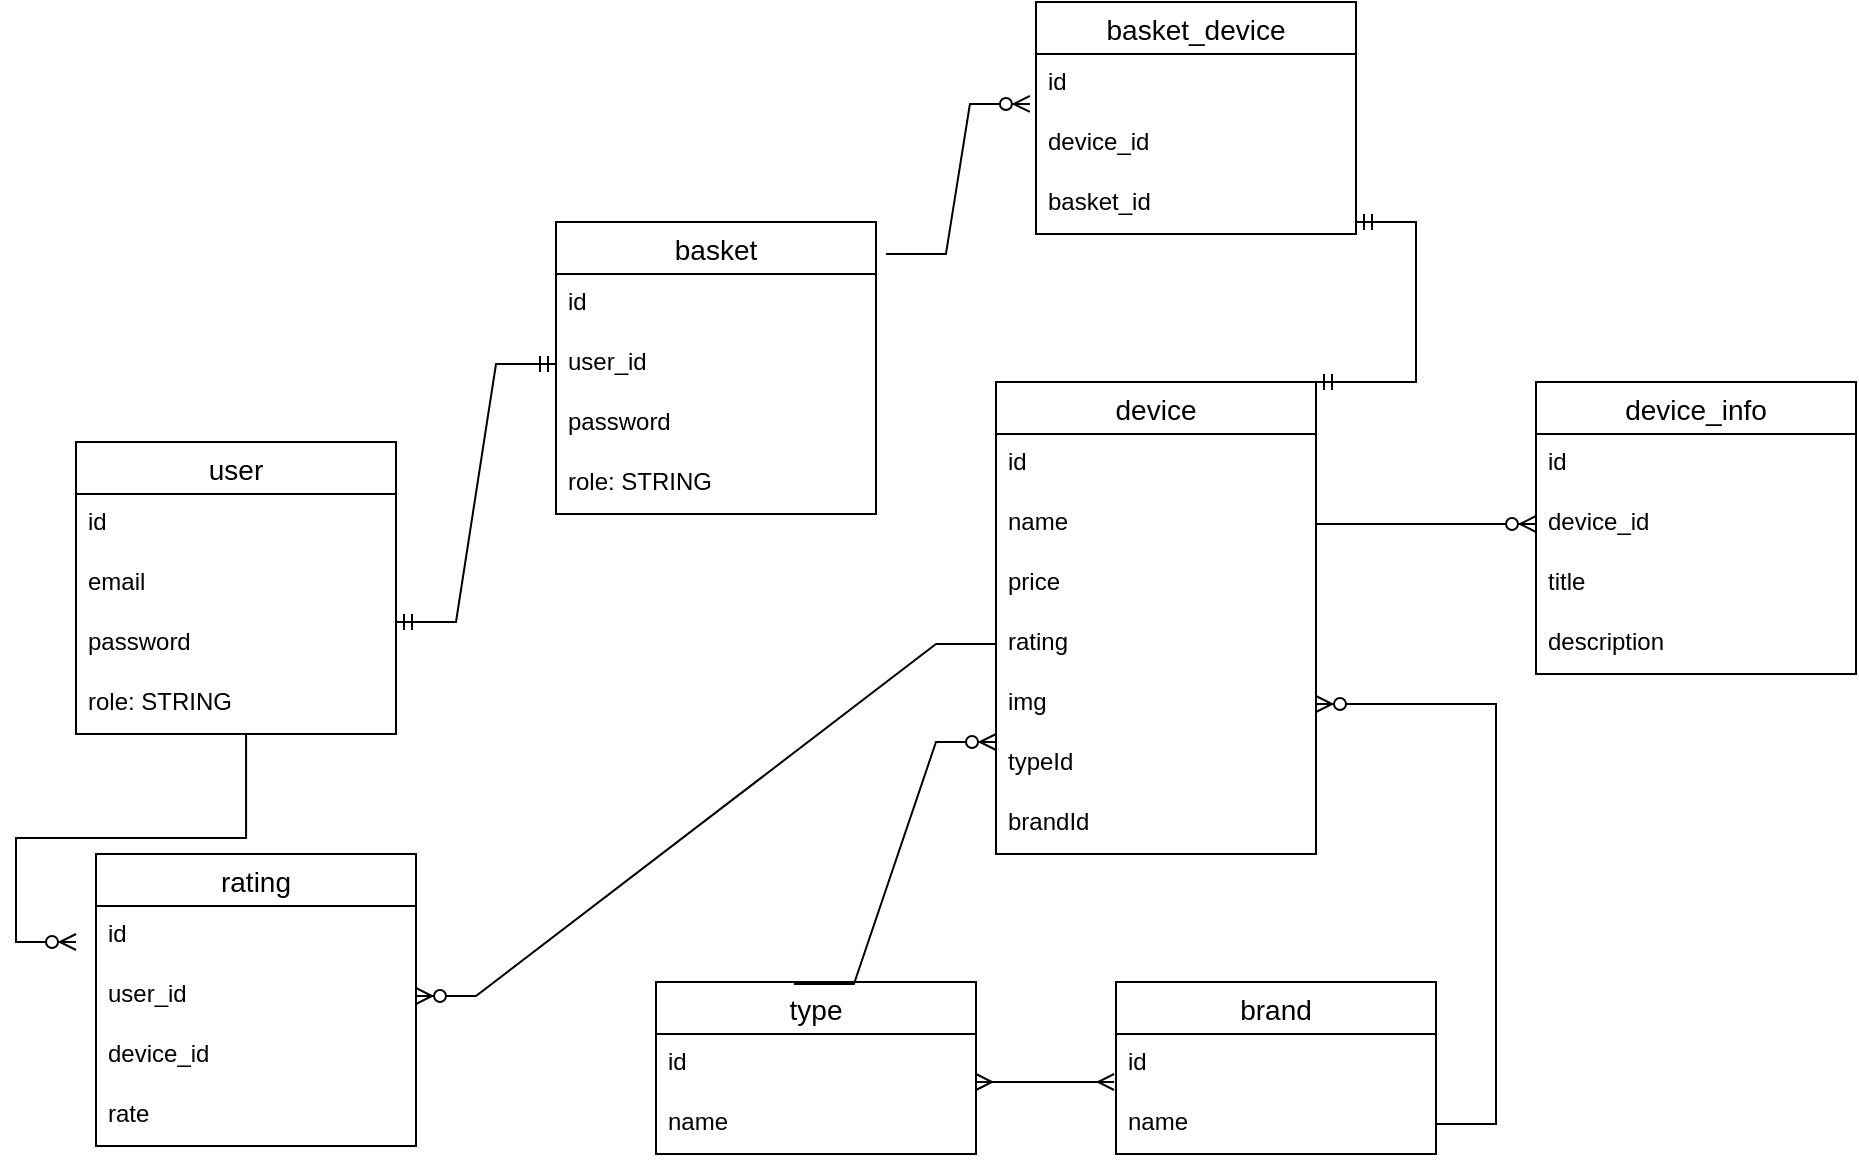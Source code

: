 <mxfile version="20.8.20" type="device"><diagram name="Page-1" id="Ced-JDEI80sZQeGSZ-Ol"><mxGraphModel dx="1434" dy="739" grid="1" gridSize="10" guides="1" tooltips="1" connect="1" arrows="1" fold="1" page="1" pageScale="1" pageWidth="850" pageHeight="1100" math="0" shadow="0"><root><mxCell id="0"/><mxCell id="1" parent="0"/><mxCell id="b_4RjNiEUB91vxpTVfAG-40" value="user" style="swimlane;fontStyle=0;childLayout=stackLayout;horizontal=1;startSize=26;horizontalStack=0;resizeParent=1;resizeParentMax=0;resizeLast=0;collapsible=1;marginBottom=0;align=center;fontSize=14;" parent="1" vertex="1"><mxGeometry x="50" y="290" width="160" height="146" as="geometry"/></mxCell><mxCell id="b_4RjNiEUB91vxpTVfAG-41" value="id" style="text;strokeColor=none;fillColor=none;spacingLeft=4;spacingRight=4;overflow=hidden;rotatable=0;points=[[0,0.5],[1,0.5]];portConstraint=eastwest;fontSize=12;" parent="b_4RjNiEUB91vxpTVfAG-40" vertex="1"><mxGeometry y="26" width="160" height="30" as="geometry"/></mxCell><mxCell id="b_4RjNiEUB91vxpTVfAG-42" value="email" style="text;strokeColor=none;fillColor=none;spacingLeft=4;spacingRight=4;overflow=hidden;rotatable=0;points=[[0,0.5],[1,0.5]];portConstraint=eastwest;fontSize=12;" parent="b_4RjNiEUB91vxpTVfAG-40" vertex="1"><mxGeometry y="56" width="160" height="30" as="geometry"/></mxCell><mxCell id="b_4RjNiEUB91vxpTVfAG-43" value="password" style="text;strokeColor=none;fillColor=none;spacingLeft=4;spacingRight=4;overflow=hidden;rotatable=0;points=[[0,0.5],[1,0.5]];portConstraint=eastwest;fontSize=12;" parent="b_4RjNiEUB91vxpTVfAG-40" vertex="1"><mxGeometry y="86" width="160" height="30" as="geometry"/></mxCell><mxCell id="b_4RjNiEUB91vxpTVfAG-44" value="role: STRING" style="text;strokeColor=none;fillColor=none;spacingLeft=4;spacingRight=4;overflow=hidden;rotatable=0;points=[[0,0.5],[1,0.5]];portConstraint=eastwest;fontSize=12;" parent="b_4RjNiEUB91vxpTVfAG-40" vertex="1"><mxGeometry y="116" width="160" height="30" as="geometry"/></mxCell><mxCell id="b_4RjNiEUB91vxpTVfAG-45" value="basket" style="swimlane;fontStyle=0;childLayout=stackLayout;horizontal=1;startSize=26;horizontalStack=0;resizeParent=1;resizeParentMax=0;resizeLast=0;collapsible=1;marginBottom=0;align=center;fontSize=14;" parent="1" vertex="1"><mxGeometry x="290" y="180" width="160" height="146" as="geometry"/></mxCell><mxCell id="b_4RjNiEUB91vxpTVfAG-46" value="id" style="text;strokeColor=none;fillColor=none;spacingLeft=4;spacingRight=4;overflow=hidden;rotatable=0;points=[[0,0.5],[1,0.5]];portConstraint=eastwest;fontSize=12;" parent="b_4RjNiEUB91vxpTVfAG-45" vertex="1"><mxGeometry y="26" width="160" height="30" as="geometry"/></mxCell><mxCell id="b_4RjNiEUB91vxpTVfAG-47" value="user_id" style="text;strokeColor=none;fillColor=none;spacingLeft=4;spacingRight=4;overflow=hidden;rotatable=0;points=[[0,0.5],[1,0.5]];portConstraint=eastwest;fontSize=12;" parent="b_4RjNiEUB91vxpTVfAG-45" vertex="1"><mxGeometry y="56" width="160" height="30" as="geometry"/></mxCell><mxCell id="b_4RjNiEUB91vxpTVfAG-48" value="password" style="text;strokeColor=none;fillColor=none;spacingLeft=4;spacingRight=4;overflow=hidden;rotatable=0;points=[[0,0.5],[1,0.5]];portConstraint=eastwest;fontSize=12;" parent="b_4RjNiEUB91vxpTVfAG-45" vertex="1"><mxGeometry y="86" width="160" height="30" as="geometry"/></mxCell><mxCell id="b_4RjNiEUB91vxpTVfAG-49" value="role: STRING" style="text;strokeColor=none;fillColor=none;spacingLeft=4;spacingRight=4;overflow=hidden;rotatable=0;points=[[0,0.5],[1,0.5]];portConstraint=eastwest;fontSize=12;" parent="b_4RjNiEUB91vxpTVfAG-45" vertex="1"><mxGeometry y="116" width="160" height="30" as="geometry"/></mxCell><mxCell id="b_4RjNiEUB91vxpTVfAG-52" value="device" style="swimlane;fontStyle=0;childLayout=stackLayout;horizontal=1;startSize=26;horizontalStack=0;resizeParent=1;resizeParentMax=0;resizeLast=0;collapsible=1;marginBottom=0;align=center;fontSize=14;" parent="1" vertex="1"><mxGeometry x="510" y="260" width="160" height="236" as="geometry"/></mxCell><mxCell id="b_4RjNiEUB91vxpTVfAG-53" value="id" style="text;strokeColor=none;fillColor=none;spacingLeft=4;spacingRight=4;overflow=hidden;rotatable=0;points=[[0,0.5],[1,0.5]];portConstraint=eastwest;fontSize=12;" parent="b_4RjNiEUB91vxpTVfAG-52" vertex="1"><mxGeometry y="26" width="160" height="30" as="geometry"/></mxCell><mxCell id="b_4RjNiEUB91vxpTVfAG-54" value="name    " style="text;strokeColor=none;fillColor=none;spacingLeft=4;spacingRight=4;overflow=hidden;rotatable=0;points=[[0,0.5],[1,0.5]];portConstraint=eastwest;fontSize=12;" parent="b_4RjNiEUB91vxpTVfAG-52" vertex="1"><mxGeometry y="56" width="160" height="30" as="geometry"/></mxCell><mxCell id="b_4RjNiEUB91vxpTVfAG-55" value="price" style="text;strokeColor=none;fillColor=none;spacingLeft=4;spacingRight=4;overflow=hidden;rotatable=0;points=[[0,0.5],[1,0.5]];portConstraint=eastwest;fontSize=12;" parent="b_4RjNiEUB91vxpTVfAG-52" vertex="1"><mxGeometry y="86" width="160" height="30" as="geometry"/></mxCell><mxCell id="b_4RjNiEUB91vxpTVfAG-56" value="rating" style="text;strokeColor=none;fillColor=none;spacingLeft=4;spacingRight=4;overflow=hidden;rotatable=0;points=[[0,0.5],[1,0.5]];portConstraint=eastwest;fontSize=12;" parent="b_4RjNiEUB91vxpTVfAG-52" vertex="1"><mxGeometry y="116" width="160" height="30" as="geometry"/></mxCell><mxCell id="b_4RjNiEUB91vxpTVfAG-57" value="img" style="text;strokeColor=none;fillColor=none;spacingLeft=4;spacingRight=4;overflow=hidden;rotatable=0;points=[[0,0.5],[1,0.5]];portConstraint=eastwest;fontSize=12;" parent="b_4RjNiEUB91vxpTVfAG-52" vertex="1"><mxGeometry y="146" width="160" height="30" as="geometry"/></mxCell><mxCell id="b_4RjNiEUB91vxpTVfAG-58" value="typeId" style="text;strokeColor=none;fillColor=none;spacingLeft=4;spacingRight=4;overflow=hidden;rotatable=0;points=[[0,0.5],[1,0.5]];portConstraint=eastwest;fontSize=12;" parent="b_4RjNiEUB91vxpTVfAG-52" vertex="1"><mxGeometry y="176" width="160" height="30" as="geometry"/></mxCell><mxCell id="b_4RjNiEUB91vxpTVfAG-59" value="brandId" style="text;strokeColor=none;fillColor=none;spacingLeft=4;spacingRight=4;overflow=hidden;rotatable=0;points=[[0,0.5],[1,0.5]];portConstraint=eastwest;fontSize=12;" parent="b_4RjNiEUB91vxpTVfAG-52" vertex="1"><mxGeometry y="206" width="160" height="30" as="geometry"/></mxCell><mxCell id="b_4RjNiEUB91vxpTVfAG-60" value="type" style="swimlane;fontStyle=0;childLayout=stackLayout;horizontal=1;startSize=26;horizontalStack=0;resizeParent=1;resizeParentMax=0;resizeLast=0;collapsible=1;marginBottom=0;align=center;fontSize=14;" parent="1" vertex="1"><mxGeometry x="340" y="560" width="160" height="86" as="geometry"/></mxCell><mxCell id="b_4RjNiEUB91vxpTVfAG-61" value="id" style="text;strokeColor=none;fillColor=none;spacingLeft=4;spacingRight=4;overflow=hidden;rotatable=0;points=[[0,0.5],[1,0.5]];portConstraint=eastwest;fontSize=12;" parent="b_4RjNiEUB91vxpTVfAG-60" vertex="1"><mxGeometry y="26" width="160" height="30" as="geometry"/></mxCell><mxCell id="b_4RjNiEUB91vxpTVfAG-62" value="name" style="text;strokeColor=none;fillColor=none;spacingLeft=4;spacingRight=4;overflow=hidden;rotatable=0;points=[[0,0.5],[1,0.5]];portConstraint=eastwest;fontSize=12;" parent="b_4RjNiEUB91vxpTVfAG-60" vertex="1"><mxGeometry y="56" width="160" height="30" as="geometry"/></mxCell><mxCell id="b_4RjNiEUB91vxpTVfAG-65" value="brand" style="swimlane;fontStyle=0;childLayout=stackLayout;horizontal=1;startSize=26;horizontalStack=0;resizeParent=1;resizeParentMax=0;resizeLast=0;collapsible=1;marginBottom=0;align=center;fontSize=14;" parent="1" vertex="1"><mxGeometry x="570" y="560" width="160" height="86" as="geometry"/></mxCell><mxCell id="b_4RjNiEUB91vxpTVfAG-66" value="id" style="text;strokeColor=none;fillColor=none;spacingLeft=4;spacingRight=4;overflow=hidden;rotatable=0;points=[[0,0.5],[1,0.5]];portConstraint=eastwest;fontSize=12;" parent="b_4RjNiEUB91vxpTVfAG-65" vertex="1"><mxGeometry y="26" width="160" height="30" as="geometry"/></mxCell><mxCell id="b_4RjNiEUB91vxpTVfAG-67" value="name" style="text;strokeColor=none;fillColor=none;spacingLeft=4;spacingRight=4;overflow=hidden;rotatable=0;points=[[0,0.5],[1,0.5]];portConstraint=eastwest;fontSize=12;" parent="b_4RjNiEUB91vxpTVfAG-65" vertex="1"><mxGeometry y="56" width="160" height="30" as="geometry"/></mxCell><mxCell id="b_4RjNiEUB91vxpTVfAG-70" value="" style="edgeStyle=entityRelationEdgeStyle;fontSize=12;html=1;endArrow=ERzeroToMany;endFill=1;rounded=0;exitX=0.431;exitY=0.012;exitDx=0;exitDy=0;exitPerimeter=0;" parent="1" source="b_4RjNiEUB91vxpTVfAG-60" edge="1"><mxGeometry width="100" height="100" relative="1" as="geometry"><mxPoint x="410" y="540" as="sourcePoint"/><mxPoint x="510" y="440" as="targetPoint"/></mxGeometry></mxCell><mxCell id="b_4RjNiEUB91vxpTVfAG-75" value="" style="edgeStyle=entityRelationEdgeStyle;fontSize=12;html=1;endArrow=ERmany;startArrow=ERmany;rounded=0;entryX=-0.006;entryY=0.8;entryDx=0;entryDy=0;entryPerimeter=0;" parent="1" target="b_4RjNiEUB91vxpTVfAG-66" edge="1"><mxGeometry width="100" height="100" relative="1" as="geometry"><mxPoint x="500" y="610" as="sourcePoint"/><mxPoint x="560" y="610" as="targetPoint"/></mxGeometry></mxCell><mxCell id="b_4RjNiEUB91vxpTVfAG-76" value="device_info" style="swimlane;fontStyle=0;childLayout=stackLayout;horizontal=1;startSize=26;horizontalStack=0;resizeParent=1;resizeParentMax=0;resizeLast=0;collapsible=1;marginBottom=0;align=center;fontSize=14;" parent="1" vertex="1"><mxGeometry x="780" y="260" width="160" height="146" as="geometry"/></mxCell><mxCell id="b_4RjNiEUB91vxpTVfAG-77" value="id" style="text;strokeColor=none;fillColor=none;spacingLeft=4;spacingRight=4;overflow=hidden;rotatable=0;points=[[0,0.5],[1,0.5]];portConstraint=eastwest;fontSize=12;" parent="b_4RjNiEUB91vxpTVfAG-76" vertex="1"><mxGeometry y="26" width="160" height="30" as="geometry"/></mxCell><mxCell id="b_4RjNiEUB91vxpTVfAG-78" value="device_id" style="text;strokeColor=none;fillColor=none;spacingLeft=4;spacingRight=4;overflow=hidden;rotatable=0;points=[[0,0.5],[1,0.5]];portConstraint=eastwest;fontSize=12;" parent="b_4RjNiEUB91vxpTVfAG-76" vertex="1"><mxGeometry y="56" width="160" height="30" as="geometry"/></mxCell><mxCell id="b_4RjNiEUB91vxpTVfAG-79" value="title   " style="text;strokeColor=none;fillColor=none;spacingLeft=4;spacingRight=4;overflow=hidden;rotatable=0;points=[[0,0.5],[1,0.5]];portConstraint=eastwest;fontSize=12;" parent="b_4RjNiEUB91vxpTVfAG-76" vertex="1"><mxGeometry y="86" width="160" height="30" as="geometry"/></mxCell><mxCell id="b_4RjNiEUB91vxpTVfAG-80" value="description" style="text;strokeColor=none;fillColor=none;spacingLeft=4;spacingRight=4;overflow=hidden;rotatable=0;points=[[0,0.5],[1,0.5]];portConstraint=eastwest;fontSize=12;" parent="b_4RjNiEUB91vxpTVfAG-76" vertex="1"><mxGeometry y="116" width="160" height="30" as="geometry"/></mxCell><mxCell id="b_4RjNiEUB91vxpTVfAG-81" value="" style="edgeStyle=entityRelationEdgeStyle;fontSize=12;html=1;endArrow=ERzeroToMany;endFill=1;rounded=0;entryX=1;entryY=0.5;entryDx=0;entryDy=0;" parent="1" target="b_4RjNiEUB91vxpTVfAG-57" edge="1" source="b_4RjNiEUB91vxpTVfAG-67"><mxGeometry width="100" height="100" relative="1" as="geometry"><mxPoint x="730" y="589" as="sourcePoint"/><mxPoint x="630" y="440" as="targetPoint"/></mxGeometry></mxCell><mxCell id="b_4RjNiEUB91vxpTVfAG-83" value="" style="edgeStyle=entityRelationEdgeStyle;fontSize=12;html=1;endArrow=ERmandOne;startArrow=ERmandOne;rounded=0;entryX=0;entryY=0.5;entryDx=0;entryDy=0;" parent="1" target="b_4RjNiEUB91vxpTVfAG-47" edge="1"><mxGeometry width="100" height="100" relative="1" as="geometry"><mxPoint x="210" y="380" as="sourcePoint"/><mxPoint x="280" y="250" as="targetPoint"/></mxGeometry></mxCell><mxCell id="b_4RjNiEUB91vxpTVfAG-86" value="basket_device" style="swimlane;fontStyle=0;childLayout=stackLayout;horizontal=1;startSize=26;horizontalStack=0;resizeParent=1;resizeParentMax=0;resizeLast=0;collapsible=1;marginBottom=0;align=center;fontSize=14;" parent="1" vertex="1"><mxGeometry x="530" y="70" width="160" height="116" as="geometry"/></mxCell><mxCell id="b_4RjNiEUB91vxpTVfAG-87" value="id" style="text;strokeColor=none;fillColor=none;spacingLeft=4;spacingRight=4;overflow=hidden;rotatable=0;points=[[0,0.5],[1,0.5]];portConstraint=eastwest;fontSize=12;" parent="b_4RjNiEUB91vxpTVfAG-86" vertex="1"><mxGeometry y="26" width="160" height="30" as="geometry"/></mxCell><mxCell id="b_4RjNiEUB91vxpTVfAG-88" value="device_id&#10;" style="text;strokeColor=none;fillColor=none;spacingLeft=4;spacingRight=4;overflow=hidden;rotatable=0;points=[[0,0.5],[1,0.5]];portConstraint=eastwest;fontSize=12;" parent="b_4RjNiEUB91vxpTVfAG-86" vertex="1"><mxGeometry y="56" width="160" height="30" as="geometry"/></mxCell><mxCell id="b_4RjNiEUB91vxpTVfAG-89" value="basket_id" style="text;strokeColor=none;fillColor=none;spacingLeft=4;spacingRight=4;overflow=hidden;rotatable=0;points=[[0,0.5],[1,0.5]];portConstraint=eastwest;fontSize=12;" parent="b_4RjNiEUB91vxpTVfAG-86" vertex="1"><mxGeometry y="86" width="160" height="30" as="geometry"/></mxCell><mxCell id="b_4RjNiEUB91vxpTVfAG-90" value="" style="edgeStyle=entityRelationEdgeStyle;fontSize=12;html=1;endArrow=ERzeroToMany;endFill=1;rounded=0;exitX=1.031;exitY=0.11;exitDx=0;exitDy=0;exitPerimeter=0;entryX=-0.019;entryY=0.833;entryDx=0;entryDy=0;entryPerimeter=0;" parent="1" source="b_4RjNiEUB91vxpTVfAG-45" target="b_4RjNiEUB91vxpTVfAG-87" edge="1"><mxGeometry width="100" height="100" relative="1" as="geometry"><mxPoint x="370" y="150" as="sourcePoint"/><mxPoint x="470" y="50" as="targetPoint"/></mxGeometry></mxCell><mxCell id="b_4RjNiEUB91vxpTVfAG-91" value="" style="edgeStyle=entityRelationEdgeStyle;fontSize=12;html=1;endArrow=ERmandOne;startArrow=ERmandOne;rounded=0;entryX=1;entryY=0;entryDx=0;entryDy=0;" parent="1" target="b_4RjNiEUB91vxpTVfAG-52" edge="1"><mxGeometry width="100" height="100" relative="1" as="geometry"><mxPoint x="690" y="180" as="sourcePoint"/><mxPoint x="500" y="270" as="targetPoint"/></mxGeometry></mxCell><mxCell id="b_4RjNiEUB91vxpTVfAG-85" value="" style="edgeStyle=entityRelationEdgeStyle;fontSize=12;html=1;endArrow=ERzeroToMany;endFill=1;rounded=0;exitX=1;exitY=0.5;exitDx=0;exitDy=0;entryX=0;entryY=0.5;entryDx=0;entryDy=0;" parent="1" source="b_4RjNiEUB91vxpTVfAG-54" target="b_4RjNiEUB91vxpTVfAG-78" edge="1"><mxGeometry width="100" height="100" relative="1" as="geometry"><mxPoint x="640" y="376" as="sourcePoint"/><mxPoint x="740" y="276" as="targetPoint"/></mxGeometry></mxCell><mxCell id="b_4RjNiEUB91vxpTVfAG-94" value="rating" style="swimlane;fontStyle=0;childLayout=stackLayout;horizontal=1;startSize=26;horizontalStack=0;resizeParent=1;resizeParentMax=0;resizeLast=0;collapsible=1;marginBottom=0;align=center;fontSize=14;" parent="1" vertex="1"><mxGeometry x="60" y="496" width="160" height="146" as="geometry"/></mxCell><mxCell id="b_4RjNiEUB91vxpTVfAG-101" value="" style="edgeStyle=entityRelationEdgeStyle;fontSize=12;html=1;endArrow=ERzeroToMany;endFill=1;rounded=0;exitX=0.344;exitY=1;exitDx=0;exitDy=0;exitPerimeter=0;" parent="b_4RjNiEUB91vxpTVfAG-94" source="b_4RjNiEUB91vxpTVfAG-44" edge="1"><mxGeometry width="100" height="100" relative="1" as="geometry"><mxPoint x="40" y="104" as="sourcePoint"/><mxPoint x="-10" y="44" as="targetPoint"/></mxGeometry></mxCell><mxCell id="b_4RjNiEUB91vxpTVfAG-96" value="id" style="text;strokeColor=none;fillColor=none;spacingLeft=4;spacingRight=4;overflow=hidden;rotatable=0;points=[[0,0.5],[1,0.5]];portConstraint=eastwest;fontSize=12;" parent="b_4RjNiEUB91vxpTVfAG-94" vertex="1"><mxGeometry y="26" width="160" height="30" as="geometry"/></mxCell><mxCell id="b_4RjNiEUB91vxpTVfAG-97" value="user_id" style="text;strokeColor=none;fillColor=none;spacingLeft=4;spacingRight=4;overflow=hidden;rotatable=0;points=[[0,0.5],[1,0.5]];portConstraint=eastwest;fontSize=12;" parent="b_4RjNiEUB91vxpTVfAG-94" vertex="1"><mxGeometry y="56" width="160" height="30" as="geometry"/></mxCell><mxCell id="b_4RjNiEUB91vxpTVfAG-98" value="device_id" style="text;strokeColor=none;fillColor=none;spacingLeft=4;spacingRight=4;overflow=hidden;rotatable=0;points=[[0,0.5],[1,0.5]];portConstraint=eastwest;fontSize=12;" parent="b_4RjNiEUB91vxpTVfAG-94" vertex="1"><mxGeometry y="86" width="160" height="30" as="geometry"/></mxCell><mxCell id="b_4RjNiEUB91vxpTVfAG-99" value="rate" style="text;strokeColor=none;fillColor=none;spacingLeft=4;spacingRight=4;overflow=hidden;rotatable=0;points=[[0,0.5],[1,0.5]];portConstraint=eastwest;fontSize=12;" parent="b_4RjNiEUB91vxpTVfAG-94" vertex="1"><mxGeometry y="116" width="160" height="30" as="geometry"/></mxCell><mxCell id="b_4RjNiEUB91vxpTVfAG-100" value="" style="edgeStyle=entityRelationEdgeStyle;fontSize=12;html=1;endArrow=ERzeroToMany;endFill=1;rounded=0;exitX=0;exitY=0.5;exitDx=0;exitDy=0;" parent="1" source="b_4RjNiEUB91vxpTVfAG-56" target="b_4RjNiEUB91vxpTVfAG-97" edge="1"><mxGeometry width="100" height="100" relative="1" as="geometry"><mxPoint x="280" y="480" as="sourcePoint"/><mxPoint x="460" y="460" as="targetPoint"/></mxGeometry></mxCell></root></mxGraphModel></diagram></mxfile>